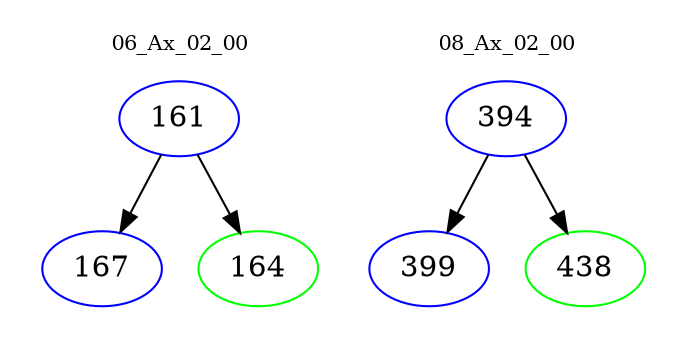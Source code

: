 digraph{
subgraph cluster_0 {
color = white
label = "06_Ax_02_00";
fontsize=10;
T0_161 [label="161", color="blue"]
T0_161 -> T0_167 [color="black"]
T0_167 [label="167", color="blue"]
T0_161 -> T0_164 [color="black"]
T0_164 [label="164", color="green"]
}
subgraph cluster_1 {
color = white
label = "08_Ax_02_00";
fontsize=10;
T1_394 [label="394", color="blue"]
T1_394 -> T1_399 [color="black"]
T1_399 [label="399", color="blue"]
T1_394 -> T1_438 [color="black"]
T1_438 [label="438", color="green"]
}
}
